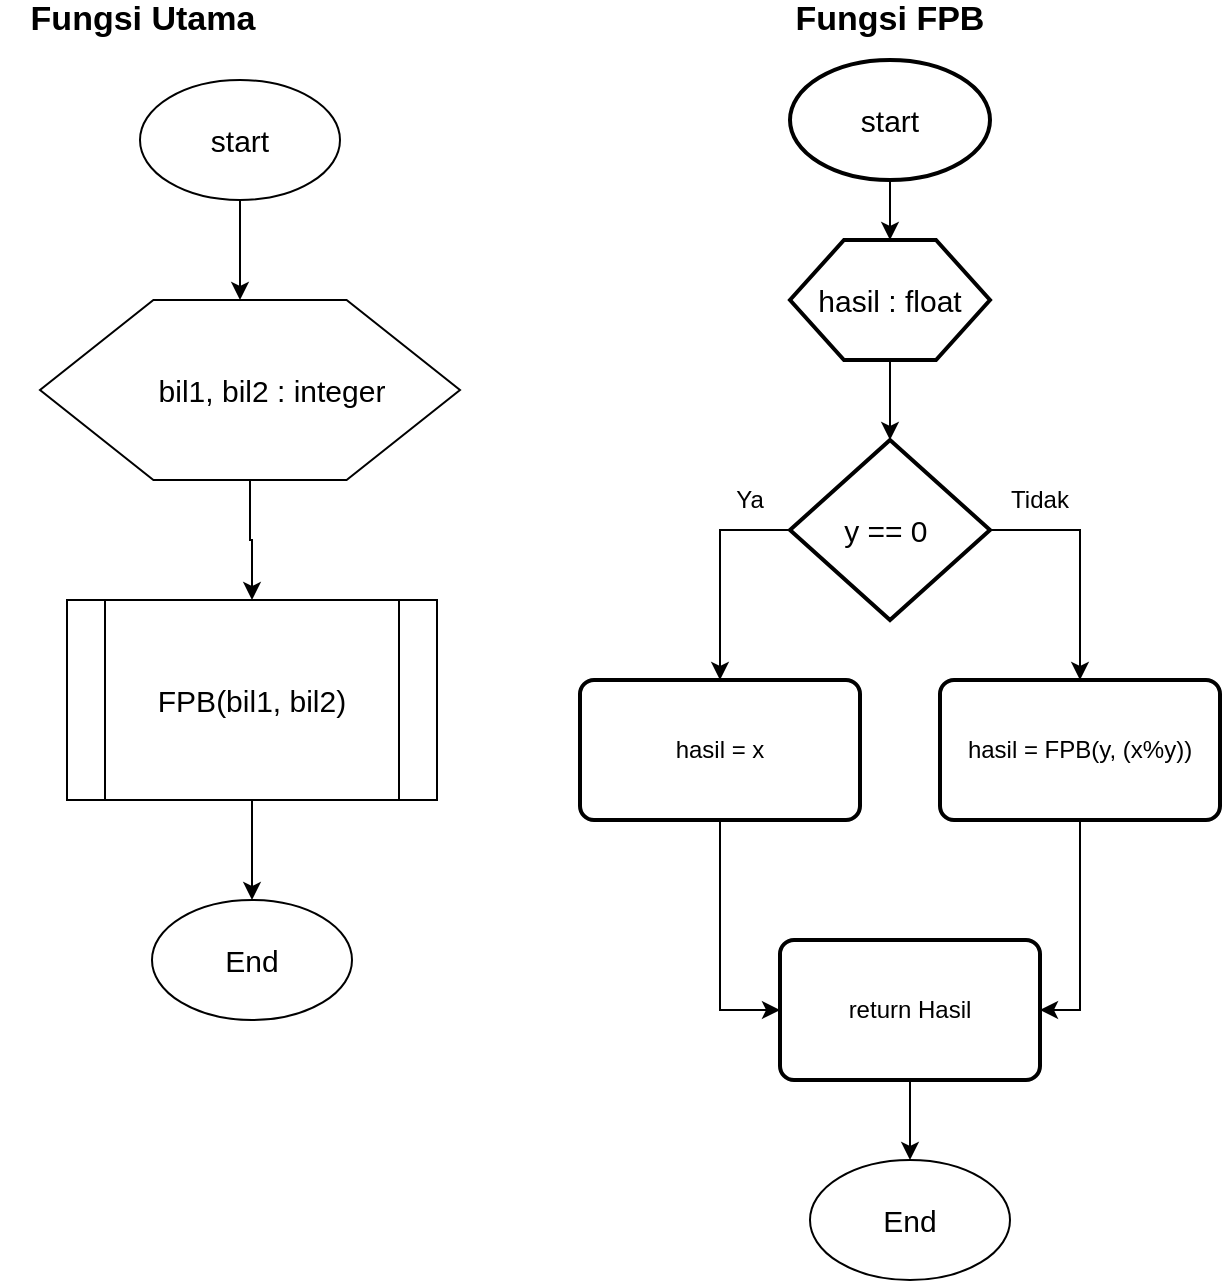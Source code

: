 <mxfile version="14.5.4" type="device" pages="2"><diagram id="JIn3hXt9wiyTkueluD12" name="modul 3.1"><mxGraphModel dx="1303" dy="735" grid="1" gridSize="10" guides="1" tooltips="1" connect="1" arrows="1" fold="1" page="1" pageScale="1" pageWidth="850" pageHeight="1100" math="0" shadow="0"><root><mxCell id="0"/><mxCell id="1" parent="0"/><mxCell id="c4rKGpXaE5mfQKYwiFEL-1" value="" style="verticalLabelPosition=bottom;verticalAlign=top;html=1;shape=hexagon;perimeter=hexagonPerimeter2;arcSize=6;size=0.27;fontSize=15;" vertex="1" parent="1"><mxGeometry x="80" y="170" width="210" height="90" as="geometry"/></mxCell><mxCell id="c4rKGpXaE5mfQKYwiFEL-2" style="edgeStyle=orthogonalEdgeStyle;rounded=0;orthogonalLoop=1;jettySize=auto;html=1;entryX=0.5;entryY=0;entryDx=0;entryDy=0;fontSize=15;exitX=0.5;exitY=1;exitDx=0;exitDy=0;" edge="1" parent="1" target="c4rKGpXaE5mfQKYwiFEL-4" source="c4rKGpXaE5mfQKYwiFEL-1"><mxGeometry relative="1" as="geometry"><mxPoint x="180" y="290" as="sourcePoint"/></mxGeometry></mxCell><mxCell id="c4rKGpXaE5mfQKYwiFEL-3" style="edgeStyle=orthogonalEdgeStyle;rounded=0;orthogonalLoop=1;jettySize=auto;html=1;entryX=0.5;entryY=0;entryDx=0;entryDy=0;entryPerimeter=0;fontSize=15;" edge="1" parent="1" source="c4rKGpXaE5mfQKYwiFEL-4" target="c4rKGpXaE5mfQKYwiFEL-7"><mxGeometry relative="1" as="geometry"/></mxCell><mxCell id="c4rKGpXaE5mfQKYwiFEL-4" value="&lt;div style=&quot;font-size: 15px&quot;&gt;FPB(bil1, bil2)&lt;/div&gt;" style="shape=process;whiteSpace=wrap;html=1;backgroundOutline=1;strokeWidth=1;fontSize=15;" vertex="1" parent="1"><mxGeometry x="93.5" y="320" width="185" height="100" as="geometry"/></mxCell><mxCell id="c4rKGpXaE5mfQKYwiFEL-5" style="edgeStyle=orthogonalEdgeStyle;rounded=0;orthogonalLoop=1;jettySize=auto;html=1;fontSize=15;" edge="1" parent="1" source="c4rKGpXaE5mfQKYwiFEL-6"><mxGeometry relative="1" as="geometry"><mxPoint x="180" y="170" as="targetPoint"/></mxGeometry></mxCell><mxCell id="c4rKGpXaE5mfQKYwiFEL-6" value="start" style="strokeWidth=1;html=1;shape=mxgraph.flowchart.start_1;whiteSpace=wrap;fontSize=15;" vertex="1" parent="1"><mxGeometry x="130" y="60" width="100" height="60" as="geometry"/></mxCell><mxCell id="c4rKGpXaE5mfQKYwiFEL-7" value="End" style="strokeWidth=1;html=1;shape=mxgraph.flowchart.start_1;whiteSpace=wrap;fontSize=15;" vertex="1" parent="1"><mxGeometry x="136" y="470" width="100" height="60" as="geometry"/></mxCell><mxCell id="c4rKGpXaE5mfQKYwiFEL-8" value="Fungsi Utama" style="text;html=1;strokeColor=none;fillColor=none;align=center;verticalAlign=middle;whiteSpace=wrap;rounded=0;fontSize=17;fontStyle=1" vertex="1" parent="1"><mxGeometry x="60" y="20" width="142.5" height="20" as="geometry"/></mxCell><mxCell id="c4rKGpXaE5mfQKYwiFEL-9" value="Fungsi FPB" style="text;html=1;strokeColor=none;fillColor=none;align=center;verticalAlign=middle;whiteSpace=wrap;rounded=0;fontSize=17;fontStyle=1" vertex="1" parent="1"><mxGeometry x="420" y="20" width="170" height="20" as="geometry"/></mxCell><mxCell id="c4rKGpXaE5mfQKYwiFEL-10" style="edgeStyle=orthogonalEdgeStyle;rounded=0;orthogonalLoop=1;jettySize=auto;html=1;entryX=0.5;entryY=0;entryDx=0;entryDy=0;fontSize=15;" edge="1" parent="1" source="c4rKGpXaE5mfQKYwiFEL-11" target="c4rKGpXaE5mfQKYwiFEL-13"><mxGeometry relative="1" as="geometry"/></mxCell><mxCell id="c4rKGpXaE5mfQKYwiFEL-11" value="start" style="strokeWidth=2;html=1;shape=mxgraph.flowchart.start_1;whiteSpace=wrap;fontSize=15;" vertex="1" parent="1"><mxGeometry x="455" y="50" width="100" height="60" as="geometry"/></mxCell><mxCell id="c4rKGpXaE5mfQKYwiFEL-12" style="edgeStyle=orthogonalEdgeStyle;rounded=0;orthogonalLoop=1;jettySize=auto;html=1;entryX=0.5;entryY=0;entryDx=0;entryDy=0;entryPerimeter=0;fontSize=15;" edge="1" parent="1" source="c4rKGpXaE5mfQKYwiFEL-13" target="c4rKGpXaE5mfQKYwiFEL-18"><mxGeometry relative="1" as="geometry"/></mxCell><mxCell id="c4rKGpXaE5mfQKYwiFEL-13" value="" style="verticalLabelPosition=bottom;verticalAlign=top;html=1;shape=hexagon;perimeter=hexagonPerimeter2;arcSize=6;size=0.27;strokeWidth=2;fontSize=15;" vertex="1" parent="1"><mxGeometry x="455" y="140" width="100" height="60" as="geometry"/></mxCell><mxCell id="c4rKGpXaE5mfQKYwiFEL-14" value="bil1, bil2 : integer" style="text;html=1;strokeColor=none;fillColor=none;align=center;verticalAlign=middle;whiteSpace=wrap;rounded=0;fontSize=15;" vertex="1" parent="1"><mxGeometry x="66" y="205" width="260" height="20" as="geometry"/></mxCell><mxCell id="c4rKGpXaE5mfQKYwiFEL-15" value="hasil : float" style="text;html=1;strokeColor=none;fillColor=none;align=center;verticalAlign=middle;whiteSpace=wrap;rounded=0;fontSize=15;" vertex="1" parent="1"><mxGeometry x="450" y="160" width="110" height="20" as="geometry"/></mxCell><mxCell id="c4rKGpXaE5mfQKYwiFEL-35" style="edgeStyle=orthogonalEdgeStyle;rounded=0;orthogonalLoop=1;jettySize=auto;html=1;entryX=0.5;entryY=0;entryDx=0;entryDy=0;exitX=0;exitY=0.5;exitDx=0;exitDy=0;exitPerimeter=0;" edge="1" parent="1" source="c4rKGpXaE5mfQKYwiFEL-18" target="c4rKGpXaE5mfQKYwiFEL-38"><mxGeometry relative="1" as="geometry"><mxPoint x="390" y="410" as="targetPoint"/></mxGeometry></mxCell><mxCell id="c4rKGpXaE5mfQKYwiFEL-36" style="edgeStyle=orthogonalEdgeStyle;rounded=0;orthogonalLoop=1;jettySize=auto;html=1;exitX=1;exitY=0.5;exitDx=0;exitDy=0;exitPerimeter=0;" edge="1" parent="1" source="c4rKGpXaE5mfQKYwiFEL-18" target="c4rKGpXaE5mfQKYwiFEL-37"><mxGeometry relative="1" as="geometry"><mxPoint x="630" y="400" as="targetPoint"/></mxGeometry></mxCell><mxCell id="c4rKGpXaE5mfQKYwiFEL-18" value="y == 0&amp;nbsp;" style="strokeWidth=2;html=1;shape=mxgraph.flowchart.decision;whiteSpace=wrap;fontSize=15;" vertex="1" parent="1"><mxGeometry x="455" y="240" width="100" height="90" as="geometry"/></mxCell><mxCell id="c4rKGpXaE5mfQKYwiFEL-30" style="edgeStyle=orthogonalEdgeStyle;rounded=0;orthogonalLoop=1;jettySize=auto;html=1;exitX=0.5;exitY=1;exitDx=0;exitDy=0;fontSize=15;" edge="1" parent="1" source="c4rKGpXaE5mfQKYwiFEL-15" target="c4rKGpXaE5mfQKYwiFEL-15"><mxGeometry relative="1" as="geometry"/></mxCell><mxCell id="c4rKGpXaE5mfQKYwiFEL-43" style="edgeStyle=orthogonalEdgeStyle;rounded=0;orthogonalLoop=1;jettySize=auto;html=1;entryX=1;entryY=0.5;entryDx=0;entryDy=0;" edge="1" parent="1" source="c4rKGpXaE5mfQKYwiFEL-37" target="c4rKGpXaE5mfQKYwiFEL-41"><mxGeometry relative="1" as="geometry"/></mxCell><mxCell id="c4rKGpXaE5mfQKYwiFEL-37" value="hasil = FPB(y, (x%y))" style="rounded=1;whiteSpace=wrap;html=1;absoluteArcSize=1;arcSize=14;strokeWidth=2;" vertex="1" parent="1"><mxGeometry x="530" y="360" width="140" height="70" as="geometry"/></mxCell><mxCell id="c4rKGpXaE5mfQKYwiFEL-42" style="edgeStyle=orthogonalEdgeStyle;rounded=0;orthogonalLoop=1;jettySize=auto;html=1;entryX=0;entryY=0.5;entryDx=0;entryDy=0;" edge="1" parent="1" source="c4rKGpXaE5mfQKYwiFEL-38" target="c4rKGpXaE5mfQKYwiFEL-41"><mxGeometry relative="1" as="geometry"/></mxCell><mxCell id="c4rKGpXaE5mfQKYwiFEL-38" value="hasil = x" style="rounded=1;whiteSpace=wrap;html=1;absoluteArcSize=1;arcSize=14;strokeWidth=2;" vertex="1" parent="1"><mxGeometry x="350" y="360" width="140" height="70" as="geometry"/></mxCell><mxCell id="c4rKGpXaE5mfQKYwiFEL-39" value="Ya" style="text;html=1;strokeColor=none;fillColor=none;align=center;verticalAlign=middle;whiteSpace=wrap;rounded=0;" vertex="1" parent="1"><mxGeometry x="415" y="260" width="40" height="20" as="geometry"/></mxCell><mxCell id="c4rKGpXaE5mfQKYwiFEL-40" value="Tidak" style="text;html=1;strokeColor=none;fillColor=none;align=center;verticalAlign=middle;whiteSpace=wrap;rounded=0;" vertex="1" parent="1"><mxGeometry x="560" y="260" width="40" height="20" as="geometry"/></mxCell><mxCell id="c4rKGpXaE5mfQKYwiFEL-45" style="edgeStyle=orthogonalEdgeStyle;rounded=0;orthogonalLoop=1;jettySize=auto;html=1;entryX=0.5;entryY=0;entryDx=0;entryDy=0;entryPerimeter=0;" edge="1" parent="1" source="c4rKGpXaE5mfQKYwiFEL-41" target="c4rKGpXaE5mfQKYwiFEL-44"><mxGeometry relative="1" as="geometry"/></mxCell><mxCell id="c4rKGpXaE5mfQKYwiFEL-41" value="return Hasil" style="rounded=1;whiteSpace=wrap;html=1;absoluteArcSize=1;arcSize=14;strokeWidth=2;" vertex="1" parent="1"><mxGeometry x="450" y="490" width="130" height="70" as="geometry"/></mxCell><mxCell id="c4rKGpXaE5mfQKYwiFEL-44" value="End" style="strokeWidth=1;html=1;shape=mxgraph.flowchart.start_1;whiteSpace=wrap;fontSize=15;" vertex="1" parent="1"><mxGeometry x="465" y="600" width="100" height="60" as="geometry"/></mxCell></root></mxGraphModel></diagram><diagram id="3YmIDg6eDcRH1vmdAnjs" name="Modul 3.2"><mxGraphModel dx="1564" dy="882" grid="1" gridSize="10" guides="1" tooltips="1" connect="1" arrows="1" fold="1" page="1" pageScale="1" pageWidth="850" pageHeight="1100" math="0" shadow="0"><root><mxCell id="DKVzqJoDqL7CEeMJ-1CN-0"/><mxCell id="DKVzqJoDqL7CEeMJ-1CN-1" parent="DKVzqJoDqL7CEeMJ-1CN-0"/><mxCell id="qweKMGEUQEoE_w3rcmQT-0" value="" style="verticalLabelPosition=bottom;verticalAlign=top;html=1;shape=hexagon;perimeter=hexagonPerimeter2;arcSize=6;size=0.27;fontSize=15;" vertex="1" parent="DKVzqJoDqL7CEeMJ-1CN-1"><mxGeometry x="80" y="170" width="210" height="90" as="geometry"/></mxCell><mxCell id="qweKMGEUQEoE_w3rcmQT-1" style="edgeStyle=orthogonalEdgeStyle;rounded=0;orthogonalLoop=1;jettySize=auto;html=1;entryX=0.5;entryY=0;entryDx=0;entryDy=0;fontSize=15;exitX=0.5;exitY=1;exitDx=0;exitDy=0;" edge="1" parent="DKVzqJoDqL7CEeMJ-1CN-1" source="qweKMGEUQEoE_w3rcmQT-0" target="qweKMGEUQEoE_w3rcmQT-3"><mxGeometry relative="1" as="geometry"><mxPoint x="180" y="290" as="sourcePoint"/></mxGeometry></mxCell><mxCell id="qweKMGEUQEoE_w3rcmQT-2" style="edgeStyle=orthogonalEdgeStyle;rounded=0;orthogonalLoop=1;jettySize=auto;html=1;entryX=0.5;entryY=0;entryDx=0;entryDy=0;entryPerimeter=0;fontSize=15;" edge="1" parent="DKVzqJoDqL7CEeMJ-1CN-1" source="qweKMGEUQEoE_w3rcmQT-3" target="qweKMGEUQEoE_w3rcmQT-6"><mxGeometry relative="1" as="geometry"/></mxCell><mxCell id="qweKMGEUQEoE_w3rcmQT-3" value="&lt;div style=&quot;font-size: 15px&quot;&gt;faktorial(n)&lt;/div&gt;" style="shape=process;whiteSpace=wrap;html=1;backgroundOutline=1;strokeWidth=1;fontSize=15;" vertex="1" parent="DKVzqJoDqL7CEeMJ-1CN-1"><mxGeometry x="93.5" y="320" width="185" height="100" as="geometry"/></mxCell><mxCell id="qweKMGEUQEoE_w3rcmQT-4" style="edgeStyle=orthogonalEdgeStyle;rounded=0;orthogonalLoop=1;jettySize=auto;html=1;fontSize=15;" edge="1" parent="DKVzqJoDqL7CEeMJ-1CN-1" source="qweKMGEUQEoE_w3rcmQT-5"><mxGeometry relative="1" as="geometry"><mxPoint x="180" y="170" as="targetPoint"/></mxGeometry></mxCell><mxCell id="qweKMGEUQEoE_w3rcmQT-5" value="start" style="strokeWidth=1;html=1;shape=mxgraph.flowchart.start_1;whiteSpace=wrap;fontSize=15;" vertex="1" parent="DKVzqJoDqL7CEeMJ-1CN-1"><mxGeometry x="130" y="60" width="100" height="60" as="geometry"/></mxCell><mxCell id="qweKMGEUQEoE_w3rcmQT-6" value="End" style="strokeWidth=1;html=1;shape=mxgraph.flowchart.start_1;whiteSpace=wrap;fontSize=15;" vertex="1" parent="DKVzqJoDqL7CEeMJ-1CN-1"><mxGeometry x="136" y="470" width="100" height="60" as="geometry"/></mxCell><mxCell id="qweKMGEUQEoE_w3rcmQT-7" value="Fungsi Utama" style="text;html=1;strokeColor=none;fillColor=none;align=center;verticalAlign=middle;whiteSpace=wrap;rounded=0;fontSize=17;fontStyle=1" vertex="1" parent="DKVzqJoDqL7CEeMJ-1CN-1"><mxGeometry x="60" y="20" width="142.5" height="20" as="geometry"/></mxCell><mxCell id="qweKMGEUQEoE_w3rcmQT-8" value="Fungsi FPB" style="text;html=1;strokeColor=none;fillColor=none;align=center;verticalAlign=middle;whiteSpace=wrap;rounded=0;fontSize=17;fontStyle=1" vertex="1" parent="DKVzqJoDqL7CEeMJ-1CN-1"><mxGeometry x="420" y="20" width="170" height="20" as="geometry"/></mxCell><mxCell id="qweKMGEUQEoE_w3rcmQT-9" style="edgeStyle=orthogonalEdgeStyle;rounded=0;orthogonalLoop=1;jettySize=auto;html=1;entryX=0.5;entryY=0;entryDx=0;entryDy=0;fontSize=15;" edge="1" parent="DKVzqJoDqL7CEeMJ-1CN-1" source="qweKMGEUQEoE_w3rcmQT-10" target="qweKMGEUQEoE_w3rcmQT-12"><mxGeometry relative="1" as="geometry"/></mxCell><mxCell id="qweKMGEUQEoE_w3rcmQT-10" value="start" style="strokeWidth=2;html=1;shape=mxgraph.flowchart.start_1;whiteSpace=wrap;fontSize=15;" vertex="1" parent="DKVzqJoDqL7CEeMJ-1CN-1"><mxGeometry x="455" y="50" width="100" height="60" as="geometry"/></mxCell><mxCell id="qweKMGEUQEoE_w3rcmQT-11" style="edgeStyle=orthogonalEdgeStyle;rounded=0;orthogonalLoop=1;jettySize=auto;html=1;entryX=0.5;entryY=0;entryDx=0;entryDy=0;entryPerimeter=0;fontSize=15;" edge="1" parent="DKVzqJoDqL7CEeMJ-1CN-1" source="qweKMGEUQEoE_w3rcmQT-12" target="qweKMGEUQEoE_w3rcmQT-17"><mxGeometry relative="1" as="geometry"/></mxCell><mxCell id="qweKMGEUQEoE_w3rcmQT-12" value="" style="verticalLabelPosition=bottom;verticalAlign=top;html=1;shape=hexagon;perimeter=hexagonPerimeter2;arcSize=6;size=0.27;strokeWidth=2;fontSize=15;" vertex="1" parent="DKVzqJoDqL7CEeMJ-1CN-1"><mxGeometry x="440" y="140" width="130" height="60" as="geometry"/></mxCell><mxCell id="qweKMGEUQEoE_w3rcmQT-13" value="n : integer" style="text;html=1;strokeColor=none;fillColor=none;align=center;verticalAlign=middle;whiteSpace=wrap;rounded=0;fontSize=15;" vertex="1" parent="DKVzqJoDqL7CEeMJ-1CN-1"><mxGeometry x="66" y="205" width="260" height="20" as="geometry"/></mxCell><mxCell id="qweKMGEUQEoE_w3rcmQT-14" value="hasil : integer" style="text;html=1;strokeColor=none;fillColor=none;align=center;verticalAlign=middle;whiteSpace=wrap;rounded=0;fontSize=15;" vertex="1" parent="DKVzqJoDqL7CEeMJ-1CN-1"><mxGeometry x="450" y="160" width="110" height="20" as="geometry"/></mxCell><mxCell id="qweKMGEUQEoE_w3rcmQT-15" style="edgeStyle=orthogonalEdgeStyle;rounded=0;orthogonalLoop=1;jettySize=auto;html=1;entryX=0.5;entryY=0;entryDx=0;entryDy=0;exitX=0;exitY=0.5;exitDx=0;exitDy=0;exitPerimeter=0;" edge="1" parent="DKVzqJoDqL7CEeMJ-1CN-1" source="qweKMGEUQEoE_w3rcmQT-17" target="qweKMGEUQEoE_w3rcmQT-22"><mxGeometry relative="1" as="geometry"><mxPoint x="390" y="410" as="targetPoint"/></mxGeometry></mxCell><mxCell id="qweKMGEUQEoE_w3rcmQT-16" style="edgeStyle=orthogonalEdgeStyle;rounded=0;orthogonalLoop=1;jettySize=auto;html=1;exitX=1;exitY=0.5;exitDx=0;exitDy=0;exitPerimeter=0;" edge="1" parent="DKVzqJoDqL7CEeMJ-1CN-1" source="qweKMGEUQEoE_w3rcmQT-17" target="qweKMGEUQEoE_w3rcmQT-20"><mxGeometry relative="1" as="geometry"><mxPoint x="630" y="400" as="targetPoint"/></mxGeometry></mxCell><mxCell id="qweKMGEUQEoE_w3rcmQT-17" value="a &amp;lt;= 1" style="strokeWidth=2;html=1;shape=mxgraph.flowchart.decision;whiteSpace=wrap;fontSize=15;" vertex="1" parent="DKVzqJoDqL7CEeMJ-1CN-1"><mxGeometry x="455" y="240" width="100" height="90" as="geometry"/></mxCell><mxCell id="qweKMGEUQEoE_w3rcmQT-18" style="edgeStyle=orthogonalEdgeStyle;rounded=0;orthogonalLoop=1;jettySize=auto;html=1;exitX=0.5;exitY=1;exitDx=0;exitDy=0;fontSize=15;" edge="1" parent="DKVzqJoDqL7CEeMJ-1CN-1" source="qweKMGEUQEoE_w3rcmQT-14" target="qweKMGEUQEoE_w3rcmQT-14"><mxGeometry relative="1" as="geometry"/></mxCell><mxCell id="qweKMGEUQEoE_w3rcmQT-19" style="edgeStyle=orthogonalEdgeStyle;rounded=0;orthogonalLoop=1;jettySize=auto;html=1;entryX=1;entryY=0.5;entryDx=0;entryDy=0;" edge="1" parent="DKVzqJoDqL7CEeMJ-1CN-1" source="qweKMGEUQEoE_w3rcmQT-20" target="qweKMGEUQEoE_w3rcmQT-26"><mxGeometry relative="1" as="geometry"/></mxCell><mxCell id="qweKMGEUQEoE_w3rcmQT-20" value="hasil = a * faktorial(a-1)" style="rounded=1;whiteSpace=wrap;html=1;absoluteArcSize=1;arcSize=14;strokeWidth=2;" vertex="1" parent="DKVzqJoDqL7CEeMJ-1CN-1"><mxGeometry x="530" y="360" width="140" height="70" as="geometry"/></mxCell><mxCell id="qweKMGEUQEoE_w3rcmQT-21" style="edgeStyle=orthogonalEdgeStyle;rounded=0;orthogonalLoop=1;jettySize=auto;html=1;entryX=0;entryY=0.5;entryDx=0;entryDy=0;" edge="1" parent="DKVzqJoDqL7CEeMJ-1CN-1" source="qweKMGEUQEoE_w3rcmQT-22" target="qweKMGEUQEoE_w3rcmQT-26"><mxGeometry relative="1" as="geometry"/></mxCell><mxCell id="qweKMGEUQEoE_w3rcmQT-22" value="hasil = 1" style="rounded=1;whiteSpace=wrap;html=1;absoluteArcSize=1;arcSize=14;strokeWidth=2;" vertex="1" parent="DKVzqJoDqL7CEeMJ-1CN-1"><mxGeometry x="350" y="360" width="140" height="70" as="geometry"/></mxCell><mxCell id="qweKMGEUQEoE_w3rcmQT-23" value="Ya" style="text;html=1;strokeColor=none;fillColor=none;align=center;verticalAlign=middle;whiteSpace=wrap;rounded=0;" vertex="1" parent="DKVzqJoDqL7CEeMJ-1CN-1"><mxGeometry x="415" y="260" width="40" height="20" as="geometry"/></mxCell><mxCell id="qweKMGEUQEoE_w3rcmQT-24" value="Tidak" style="text;html=1;strokeColor=none;fillColor=none;align=center;verticalAlign=middle;whiteSpace=wrap;rounded=0;" vertex="1" parent="DKVzqJoDqL7CEeMJ-1CN-1"><mxGeometry x="560" y="260" width="40" height="20" as="geometry"/></mxCell><mxCell id="qweKMGEUQEoE_w3rcmQT-25" style="edgeStyle=orthogonalEdgeStyle;rounded=0;orthogonalLoop=1;jettySize=auto;html=1;entryX=0.5;entryY=0;entryDx=0;entryDy=0;entryPerimeter=0;" edge="1" parent="DKVzqJoDqL7CEeMJ-1CN-1" source="qweKMGEUQEoE_w3rcmQT-26" target="qweKMGEUQEoE_w3rcmQT-27"><mxGeometry relative="1" as="geometry"/></mxCell><mxCell id="qweKMGEUQEoE_w3rcmQT-26" value="return Hasil" style="rounded=1;whiteSpace=wrap;html=1;absoluteArcSize=1;arcSize=14;strokeWidth=2;" vertex="1" parent="DKVzqJoDqL7CEeMJ-1CN-1"><mxGeometry x="450" y="490" width="130" height="70" as="geometry"/></mxCell><mxCell id="qweKMGEUQEoE_w3rcmQT-27" value="End" style="strokeWidth=1;html=1;shape=mxgraph.flowchart.start_1;whiteSpace=wrap;fontSize=15;" vertex="1" parent="DKVzqJoDqL7CEeMJ-1CN-1"><mxGeometry x="465" y="600" width="100" height="60" as="geometry"/></mxCell></root></mxGraphModel></diagram></mxfile>
